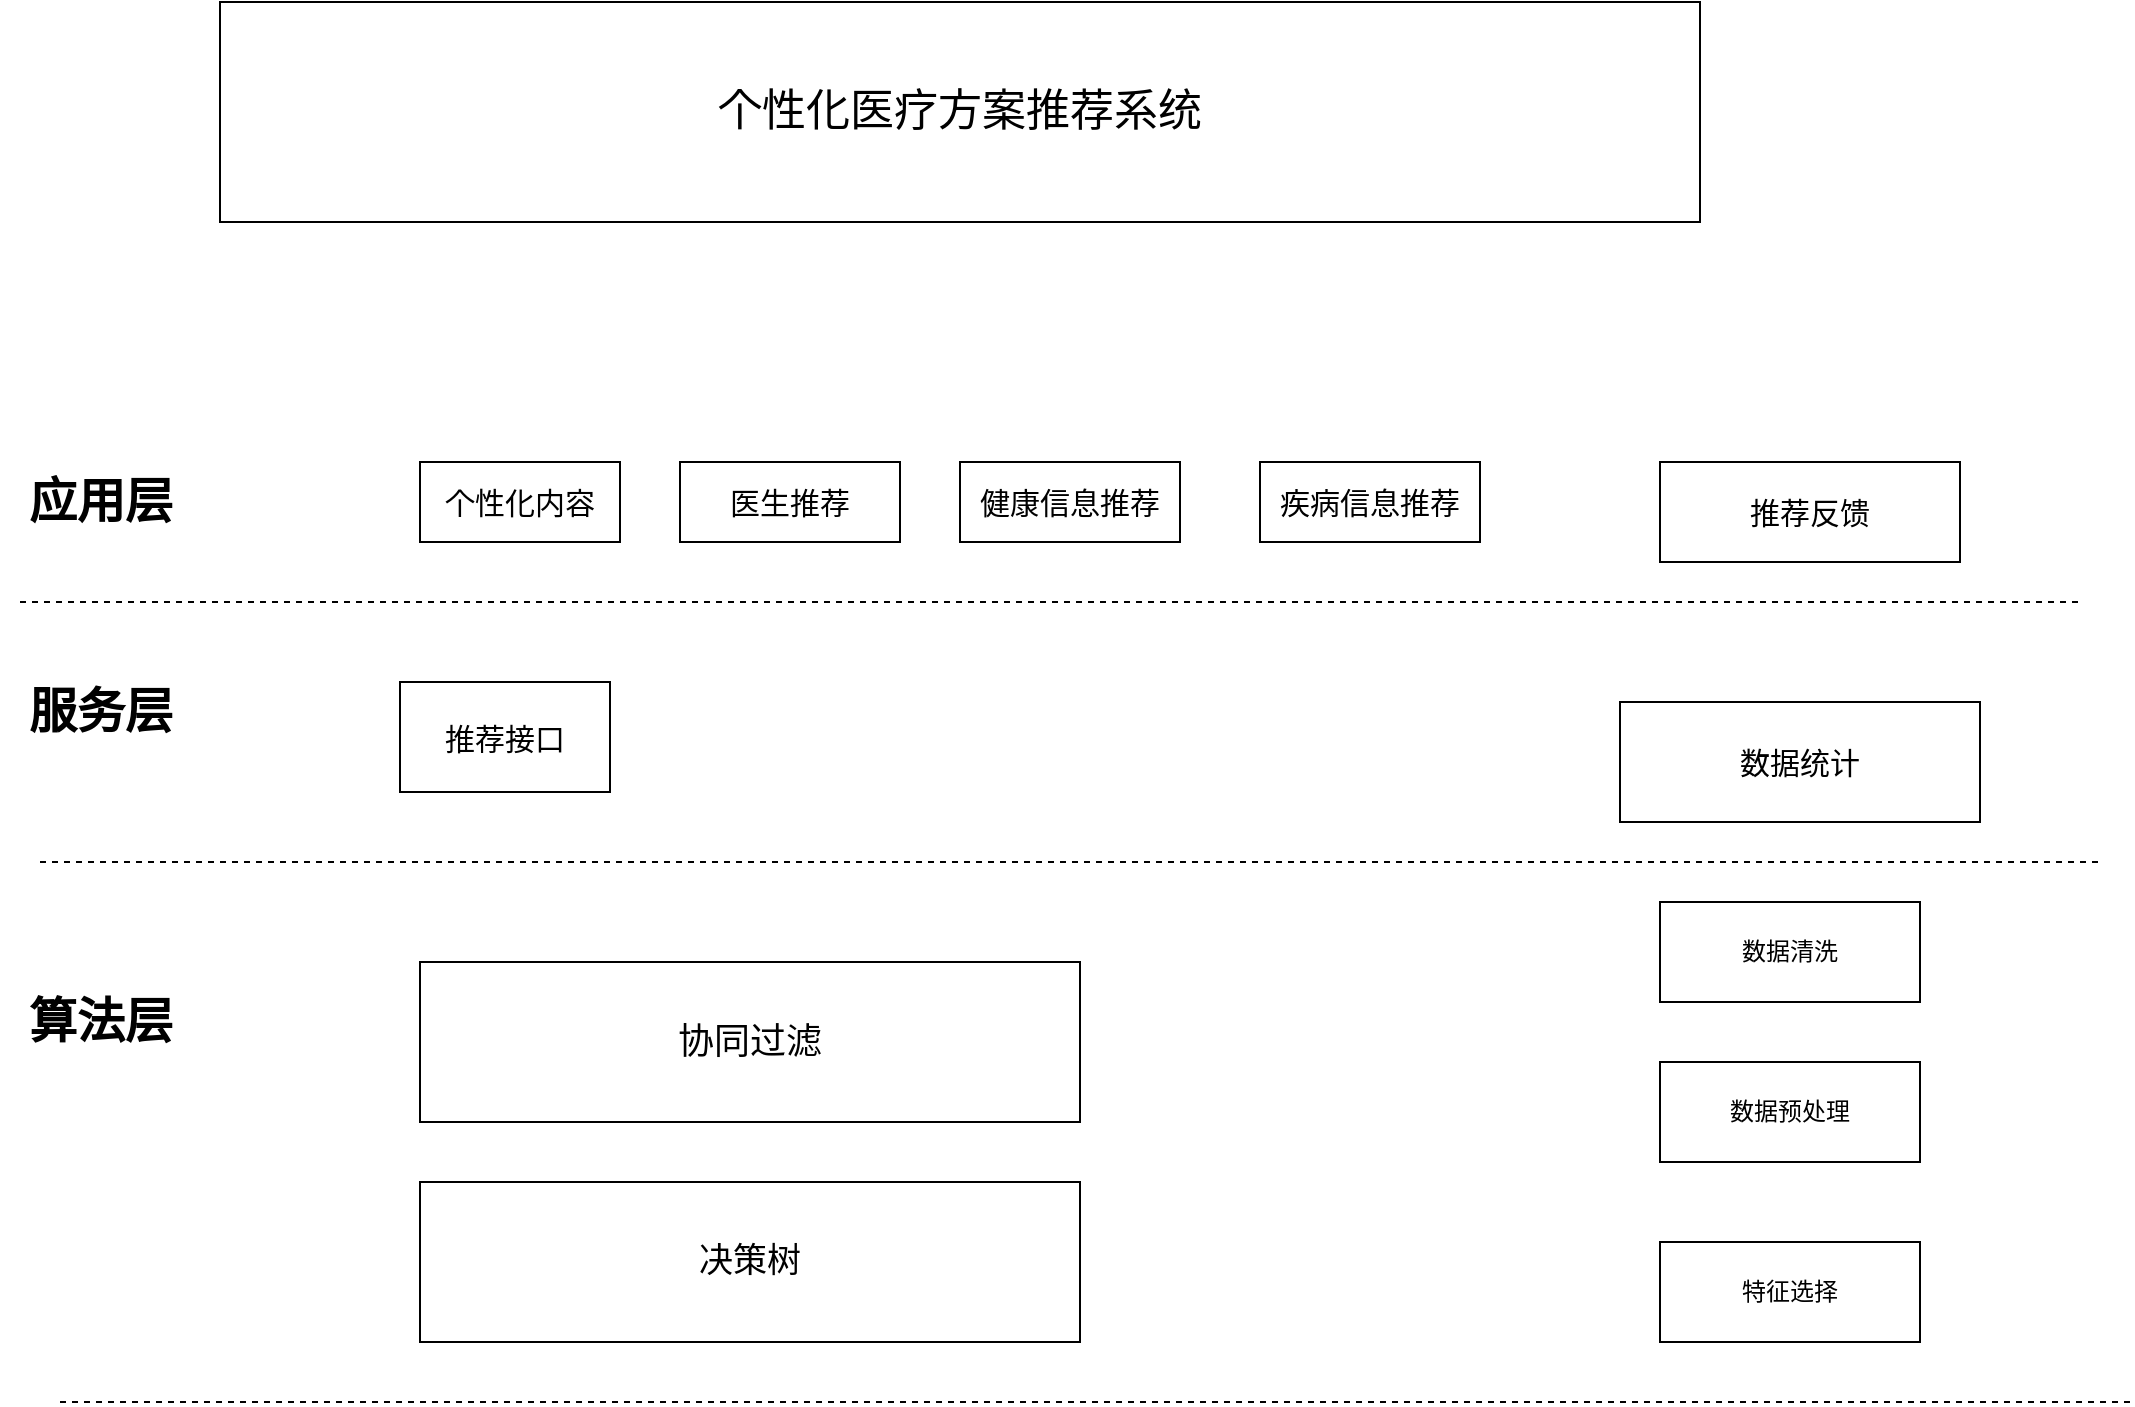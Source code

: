 <mxfile version="26.1.3">
  <diagram name="第 1 页" id="9XZ-QYUiuUYjjQEk-Z8B">
    <mxGraphModel dx="932" dy="1927" grid="1" gridSize="10" guides="1" tooltips="1" connect="1" arrows="1" fold="1" page="1" pageScale="1" pageWidth="827" pageHeight="1169" math="0" shadow="0">
      <root>
        <mxCell id="0" />
        <mxCell id="1" parent="0" />
        <mxCell id="sBtHCMGNlXGOsHnf32km-1" value="&lt;font style=&quot;font-size: 15px;&quot;&gt;个性化内容&lt;/font&gt;" style="html=1;whiteSpace=wrap;" vertex="1" parent="1">
          <mxGeometry x="340" y="-710" width="100" height="40" as="geometry" />
        </mxCell>
        <mxCell id="sBtHCMGNlXGOsHnf32km-2" value="应用层" style="text;strokeColor=none;fillColor=none;html=1;fontSize=24;fontStyle=1;verticalAlign=middle;align=center;" vertex="1" parent="1">
          <mxGeometry x="130" y="-710" width="100" height="40" as="geometry" />
        </mxCell>
        <mxCell id="sBtHCMGNlXGOsHnf32km-3" value="服务层" style="text;strokeColor=none;fillColor=none;html=1;fontSize=24;fontStyle=1;verticalAlign=middle;align=center;" vertex="1" parent="1">
          <mxGeometry x="130" y="-605" width="100" height="40" as="geometry" />
        </mxCell>
        <mxCell id="sBtHCMGNlXGOsHnf32km-4" value="&lt;font style=&quot;font-size: 15px;&quot;&gt;健康信息推荐&lt;/font&gt;" style="html=1;whiteSpace=wrap;" vertex="1" parent="1">
          <mxGeometry x="610" y="-710" width="110" height="40" as="geometry" />
        </mxCell>
        <mxCell id="sBtHCMGNlXGOsHnf32km-5" value="&lt;font style=&quot;font-size: 15px;&quot;&gt;疾病信息推荐&lt;/font&gt;" style="html=1;whiteSpace=wrap;" vertex="1" parent="1">
          <mxGeometry x="760" y="-710" width="110" height="40" as="geometry" />
        </mxCell>
        <mxCell id="sBtHCMGNlXGOsHnf32km-6" value="&lt;font style=&quot;font-size: 15px;&quot;&gt;医生推荐&lt;/font&gt;" style="html=1;whiteSpace=wrap;" vertex="1" parent="1">
          <mxGeometry x="470" y="-710" width="110" height="40" as="geometry" />
        </mxCell>
        <mxCell id="sBtHCMGNlXGOsHnf32km-7" value="" style="endArrow=none;dashed=1;html=1;rounded=0;" edge="1" parent="1">
          <mxGeometry width="50" height="50" relative="1" as="geometry">
            <mxPoint x="140" y="-640" as="sourcePoint" />
            <mxPoint x="1171.333" y="-640" as="targetPoint" />
          </mxGeometry>
        </mxCell>
        <mxCell id="sBtHCMGNlXGOsHnf32km-8" value="" style="endArrow=none;dashed=1;html=1;rounded=0;" edge="1" parent="1">
          <mxGeometry width="50" height="50" relative="1" as="geometry">
            <mxPoint x="150" y="-510" as="sourcePoint" />
            <mxPoint x="1180" y="-510" as="targetPoint" />
          </mxGeometry>
        </mxCell>
        <mxCell id="sBtHCMGNlXGOsHnf32km-9" value="&lt;font style=&quot;font-size: 15px;&quot;&gt;推荐接口&lt;/font&gt;" style="html=1;whiteSpace=wrap;" vertex="1" parent="1">
          <mxGeometry x="330" y="-600" width="105" height="55" as="geometry" />
        </mxCell>
        <mxCell id="sBtHCMGNlXGOsHnf32km-10" value="算法层" style="text;strokeColor=none;fillColor=none;html=1;fontSize=24;fontStyle=1;verticalAlign=middle;align=center;" vertex="1" parent="1">
          <mxGeometry x="130" y="-450" width="100" height="40" as="geometry" />
        </mxCell>
        <mxCell id="sBtHCMGNlXGOsHnf32km-11" value="&lt;font style=&quot;font-size: 18px;&quot;&gt;协同过滤&lt;/font&gt;" style="html=1;whiteSpace=wrap;" vertex="1" parent="1">
          <mxGeometry x="340" y="-460" width="330" height="80" as="geometry" />
        </mxCell>
        <mxCell id="sBtHCMGNlXGOsHnf32km-12" value="&lt;font style=&quot;font-size: 17px;&quot;&gt;决策树&lt;/font&gt;" style="html=1;whiteSpace=wrap;" vertex="1" parent="1">
          <mxGeometry x="340" y="-350" width="330" height="80" as="geometry" />
        </mxCell>
        <mxCell id="sBtHCMGNlXGOsHnf32km-13" value="" style="endArrow=none;dashed=1;html=1;rounded=0;" edge="1" parent="1">
          <mxGeometry width="50" height="50" relative="1" as="geometry">
            <mxPoint x="160" y="-240" as="sourcePoint" />
            <mxPoint x="1195" y="-240" as="targetPoint" />
          </mxGeometry>
        </mxCell>
        <mxCell id="sBtHCMGNlXGOsHnf32km-15" value="&lt;font style=&quot;font-size: 15px;&quot;&gt;数据统计&lt;/font&gt;" style="html=1;whiteSpace=wrap;" vertex="1" parent="1">
          <mxGeometry x="940" y="-590" width="180" height="60" as="geometry" />
        </mxCell>
        <mxCell id="sBtHCMGNlXGOsHnf32km-18" value="&lt;font style=&quot;font-size: 15px;&quot;&gt;推荐反馈&lt;/font&gt;" style="html=1;whiteSpace=wrap;" vertex="1" parent="1">
          <mxGeometry x="960" y="-710" width="150" height="50" as="geometry" />
        </mxCell>
        <mxCell id="sBtHCMGNlXGOsHnf32km-19" value="数据清洗" style="html=1;whiteSpace=wrap;" vertex="1" parent="1">
          <mxGeometry x="960" y="-490" width="130" height="50" as="geometry" />
        </mxCell>
        <mxCell id="sBtHCMGNlXGOsHnf32km-20" value="数据预处理" style="html=1;whiteSpace=wrap;" vertex="1" parent="1">
          <mxGeometry x="960" y="-410" width="130" height="50" as="geometry" />
        </mxCell>
        <mxCell id="sBtHCMGNlXGOsHnf32km-21" value="特征选择" style="html=1;whiteSpace=wrap;" vertex="1" parent="1">
          <mxGeometry x="960" y="-320" width="130" height="50" as="geometry" />
        </mxCell>
        <mxCell id="sBtHCMGNlXGOsHnf32km-22" value="&lt;font style=&quot;font-size: 22px;&quot;&gt;个性化医疗方案推荐系统&lt;/font&gt;" style="html=1;whiteSpace=wrap;" vertex="1" parent="1">
          <mxGeometry x="240" y="-940" width="740" height="110" as="geometry" />
        </mxCell>
      </root>
    </mxGraphModel>
  </diagram>
</mxfile>

